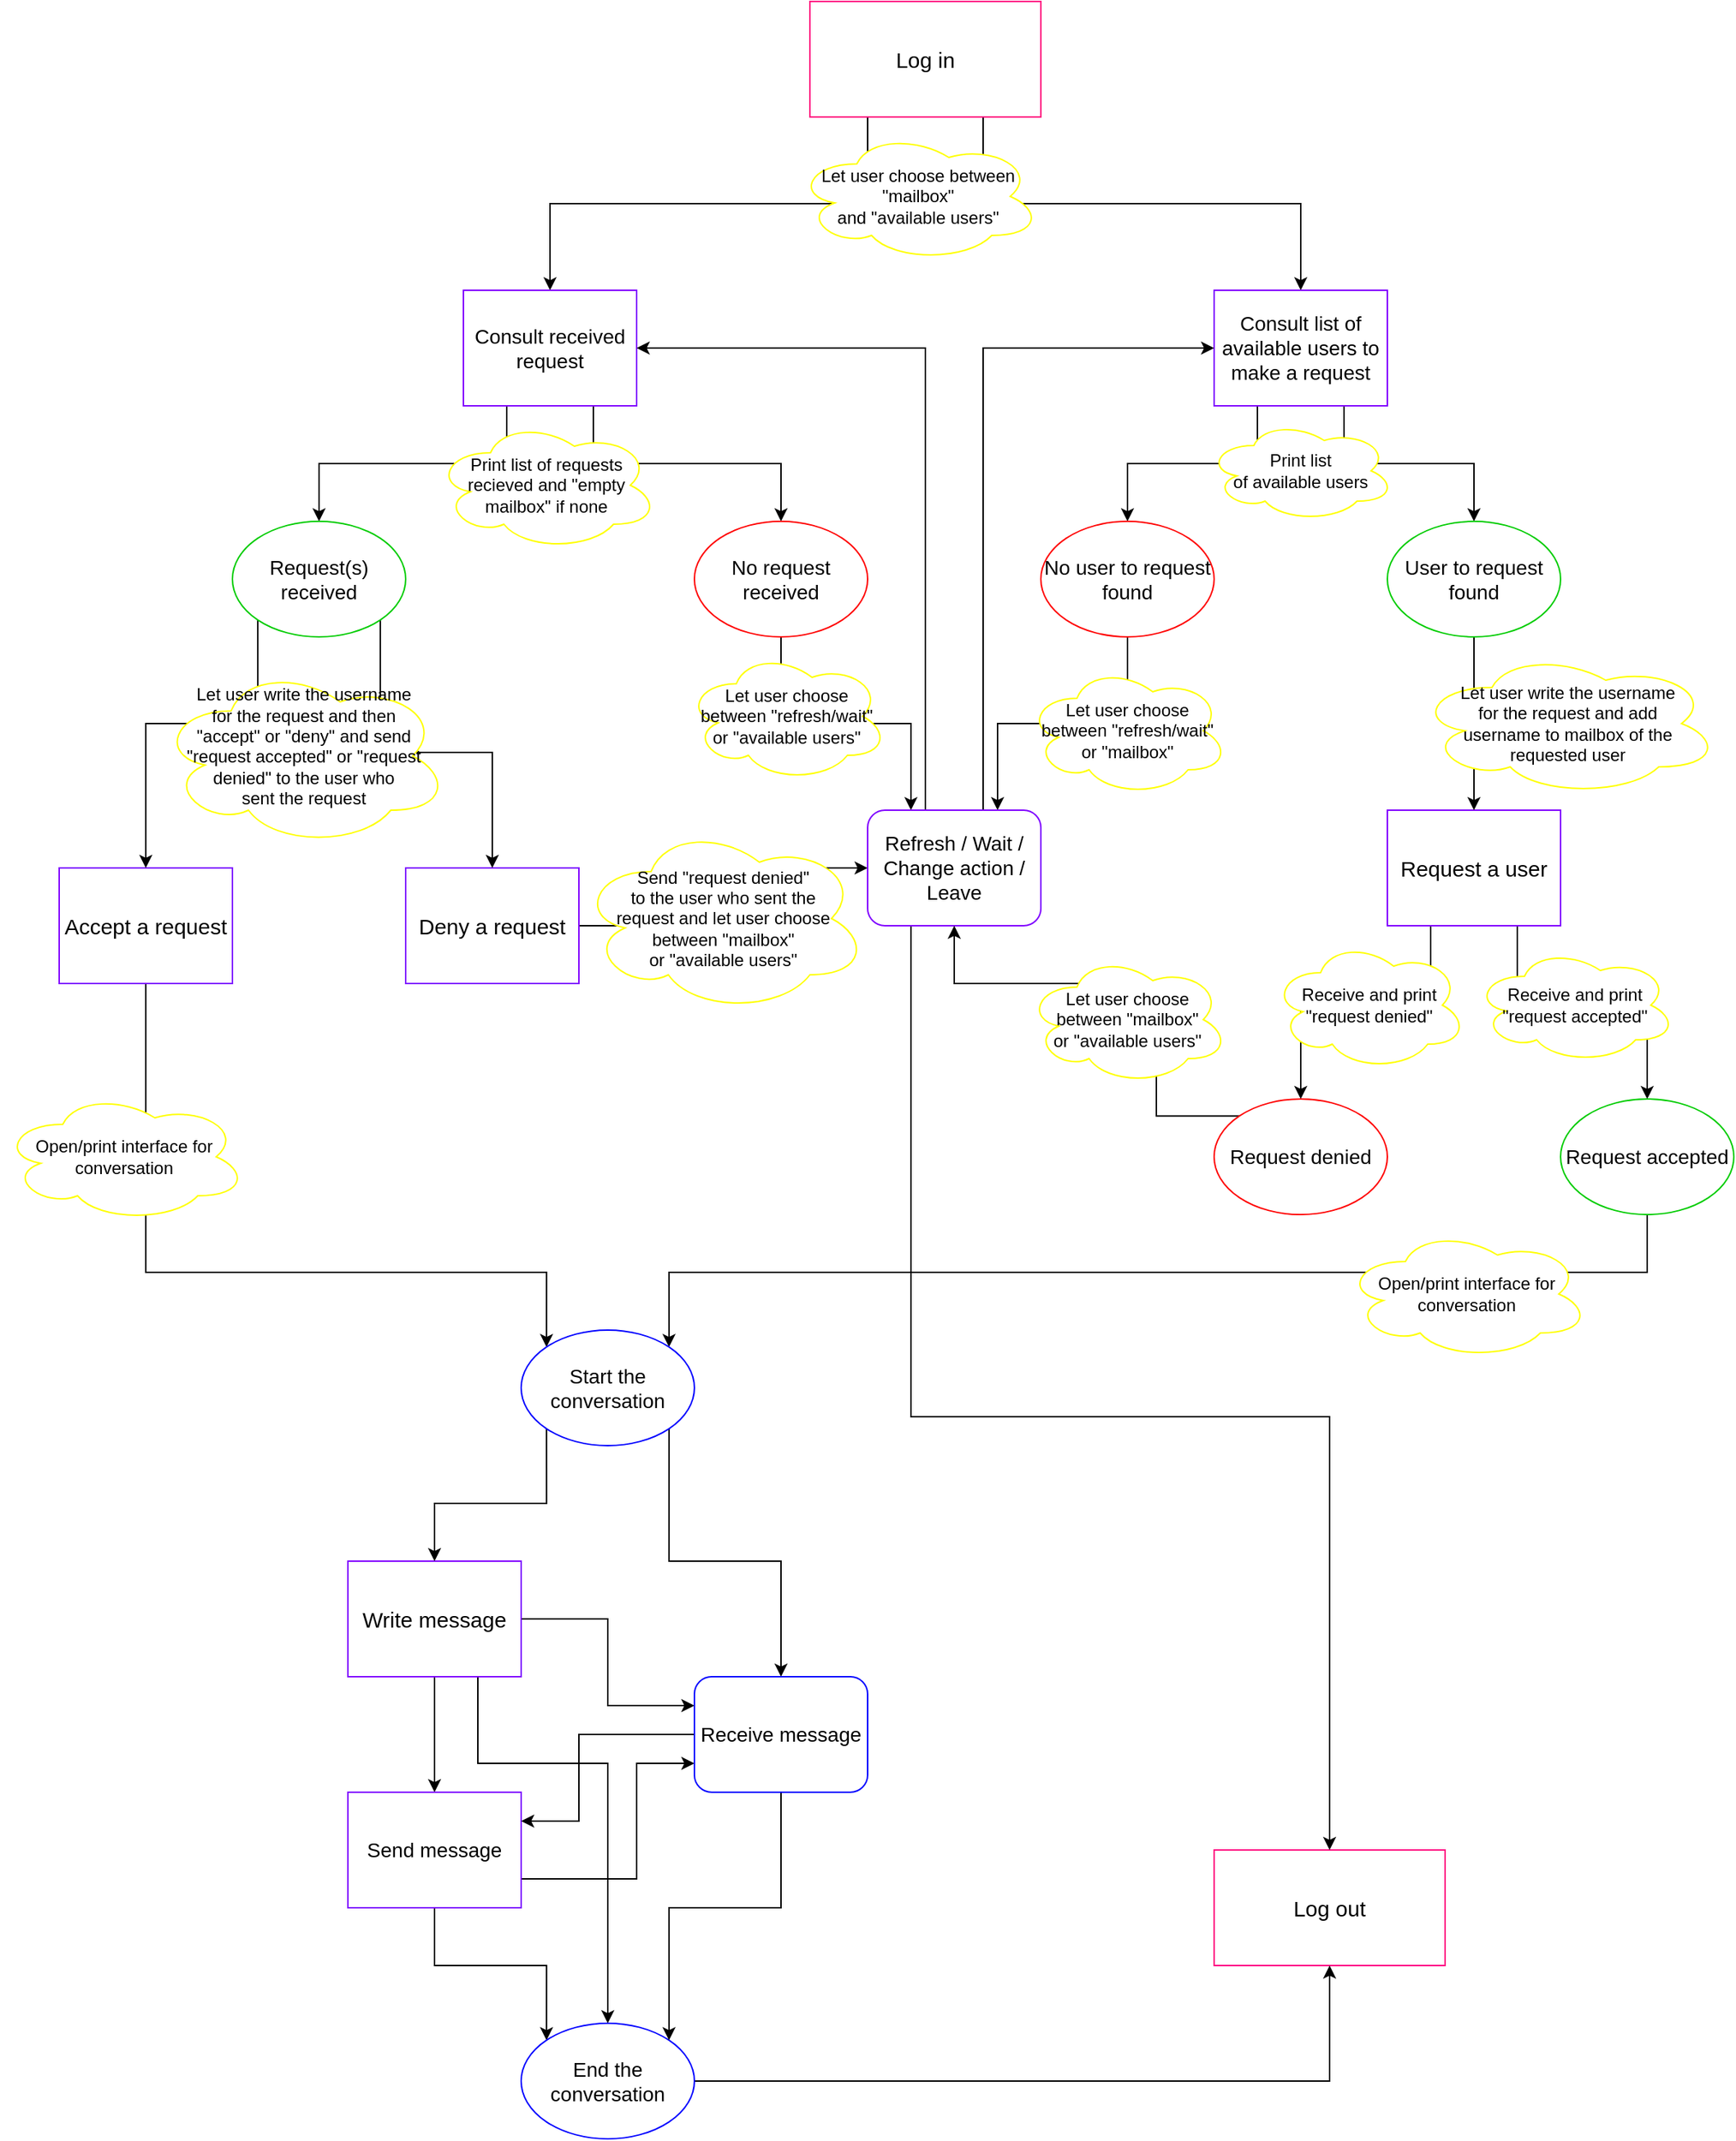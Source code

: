 <mxfile version="13.9.9" type="github">
  <diagram id="4xfSyRILvvJ5qcTq9c_M" name="Page-1">
    <mxGraphModel dx="2195" dy="793" grid="1" gridSize="10" guides="1" tooltips="1" connect="1" arrows="1" fold="1" page="1" pageScale="1" pageWidth="827" pageHeight="1169" math="0" shadow="0">
      <root>
        <mxCell id="0" />
        <mxCell id="1" parent="0" />
        <mxCell id="45BCsNxyUKKtiH-OP_Ch-13" style="edgeStyle=orthogonalEdgeStyle;rounded=0;orthogonalLoop=1;jettySize=auto;html=1;entryX=0.5;entryY=0;entryDx=0;entryDy=0;exitX=0.25;exitY=1;exitDx=0;exitDy=0;" parent="1" source="45BCsNxyUKKtiH-OP_Ch-1" target="45BCsNxyUKKtiH-OP_Ch-4" edge="1">
          <mxGeometry relative="1" as="geometry" />
        </mxCell>
        <mxCell id="45BCsNxyUKKtiH-OP_Ch-14" style="edgeStyle=orthogonalEdgeStyle;rounded=0;orthogonalLoop=1;jettySize=auto;html=1;entryX=0.5;entryY=0;entryDx=0;entryDy=0;exitX=0.75;exitY=1;exitDx=0;exitDy=0;" parent="1" source="45BCsNxyUKKtiH-OP_Ch-1" target="45BCsNxyUKKtiH-OP_Ch-3" edge="1">
          <mxGeometry relative="1" as="geometry" />
        </mxCell>
        <mxCell id="45BCsNxyUKKtiH-OP_Ch-1" value="&lt;font style=&quot;font-size: 15px&quot;&gt;Log in&lt;/font&gt;" style="rounded=0;whiteSpace=wrap;html=1;strokeColor=#FF0080;" parent="1" vertex="1">
          <mxGeometry x="360" width="160" height="80" as="geometry" />
        </mxCell>
        <mxCell id="45BCsNxyUKKtiH-OP_Ch-2" value="&lt;font style=&quot;font-size: 15px&quot;&gt;Log out&lt;/font&gt;" style="rounded=0;whiteSpace=wrap;html=1;strokeColor=#FF0080;" parent="1" vertex="1">
          <mxGeometry x="640" y="1280" width="160" height="80" as="geometry" />
        </mxCell>
        <mxCell id="45BCsNxyUKKtiH-OP_Ch-34" style="edgeStyle=orthogonalEdgeStyle;rounded=0;orthogonalLoop=1;jettySize=auto;html=1;entryX=0.5;entryY=0;entryDx=0;entryDy=0;exitX=0.25;exitY=1;exitDx=0;exitDy=0;" parent="1" source="45BCsNxyUKKtiH-OP_Ch-3" target="45BCsNxyUKKtiH-OP_Ch-31" edge="1">
          <mxGeometry relative="1" as="geometry" />
        </mxCell>
        <mxCell id="45BCsNxyUKKtiH-OP_Ch-43" style="edgeStyle=orthogonalEdgeStyle;rounded=0;orthogonalLoop=1;jettySize=auto;html=1;exitX=0.75;exitY=1;exitDx=0;exitDy=0;" parent="1" source="45BCsNxyUKKtiH-OP_Ch-3" target="45BCsNxyUKKtiH-OP_Ch-32" edge="1">
          <mxGeometry relative="1" as="geometry" />
        </mxCell>
        <mxCell id="45BCsNxyUKKtiH-OP_Ch-3" value="&lt;font style=&quot;font-size: 14px&quot;&gt;Consult list of available users to make a request&lt;/font&gt;" style="rounded=0;whiteSpace=wrap;html=1;strokeColor=#7F00FF;" parent="1" vertex="1">
          <mxGeometry x="640" y="200" width="120" height="80" as="geometry" />
        </mxCell>
        <mxCell id="45BCsNxyUKKtiH-OP_Ch-24" style="edgeStyle=orthogonalEdgeStyle;rounded=0;orthogonalLoop=1;jettySize=auto;html=1;entryX=0.5;entryY=0;entryDx=0;entryDy=0;exitX=0.25;exitY=1;exitDx=0;exitDy=0;" parent="1" source="45BCsNxyUKKtiH-OP_Ch-4" target="45BCsNxyUKKtiH-OP_Ch-21" edge="1">
          <mxGeometry relative="1" as="geometry" />
        </mxCell>
        <mxCell id="45BCsNxyUKKtiH-OP_Ch-25" style="edgeStyle=orthogonalEdgeStyle;rounded=0;orthogonalLoop=1;jettySize=auto;html=1;exitX=0.75;exitY=1;exitDx=0;exitDy=0;" parent="1" source="45BCsNxyUKKtiH-OP_Ch-4" target="45BCsNxyUKKtiH-OP_Ch-23" edge="1">
          <mxGeometry relative="1" as="geometry" />
        </mxCell>
        <mxCell id="45BCsNxyUKKtiH-OP_Ch-4" value="&lt;font style=&quot;font-size: 14px&quot;&gt;Consult received request&lt;/font&gt;" style="rounded=0;whiteSpace=wrap;html=1;strokeColor=#7F00FF;" parent="1" vertex="1">
          <mxGeometry x="120" y="200" width="120" height="80" as="geometry" />
        </mxCell>
        <mxCell id="45BCsNxyUKKtiH-OP_Ch-55" style="edgeStyle=orthogonalEdgeStyle;rounded=0;orthogonalLoop=1;jettySize=auto;html=1;entryX=0.5;entryY=0;entryDx=0;entryDy=0;exitX=0.25;exitY=1;exitDx=0;exitDy=0;" parent="1" source="45BCsNxyUKKtiH-OP_Ch-5" target="45BCsNxyUKKtiH-OP_Ch-53" edge="1">
          <mxGeometry relative="1" as="geometry" />
        </mxCell>
        <mxCell id="45BCsNxyUKKtiH-OP_Ch-56" style="edgeStyle=orthogonalEdgeStyle;rounded=0;orthogonalLoop=1;jettySize=auto;html=1;exitX=0.75;exitY=1;exitDx=0;exitDy=0;" parent="1" source="45BCsNxyUKKtiH-OP_Ch-5" target="45BCsNxyUKKtiH-OP_Ch-54" edge="1">
          <mxGeometry relative="1" as="geometry" />
        </mxCell>
        <mxCell id="45BCsNxyUKKtiH-OP_Ch-5" value="&lt;font style=&quot;font-size: 15px&quot;&gt;Request a user&lt;br&gt;&lt;/font&gt;" style="rounded=0;whiteSpace=wrap;html=1;strokeColor=#7F00FF;" parent="1" vertex="1">
          <mxGeometry x="760" y="560" width="120" height="80" as="geometry" />
        </mxCell>
        <mxCell id="45BCsNxyUKKtiH-OP_Ch-77" style="edgeStyle=orthogonalEdgeStyle;rounded=0;orthogonalLoop=1;jettySize=auto;html=1;entryX=0;entryY=0;entryDx=0;entryDy=0;" parent="1" source="45BCsNxyUKKtiH-OP_Ch-7" target="45BCsNxyUKKtiH-OP_Ch-64" edge="1">
          <mxGeometry relative="1" as="geometry">
            <Array as="points">
              <mxPoint x="-100" y="880" />
              <mxPoint x="178" y="880" />
            </Array>
          </mxGeometry>
        </mxCell>
        <mxCell id="45BCsNxyUKKtiH-OP_Ch-7" value="&lt;font style=&quot;font-size: 15px&quot;&gt;Accept a request&lt;br&gt;&lt;/font&gt;" style="rounded=0;whiteSpace=wrap;html=1;strokeColor=#7F00FF;" parent="1" vertex="1">
          <mxGeometry x="-160" y="600" width="120" height="80" as="geometry" />
        </mxCell>
        <mxCell id="45BCsNxyUKKtiH-OP_Ch-52" style="edgeStyle=orthogonalEdgeStyle;rounded=0;orthogonalLoop=1;jettySize=auto;html=1;entryX=0;entryY=0.5;entryDx=0;entryDy=0;exitX=1;exitY=0.5;exitDx=0;exitDy=0;" parent="1" source="45BCsNxyUKKtiH-OP_Ch-8" target="45BCsNxyUKKtiH-OP_Ch-46" edge="1">
          <mxGeometry relative="1" as="geometry" />
        </mxCell>
        <mxCell id="45BCsNxyUKKtiH-OP_Ch-8" value="&lt;font style=&quot;font-size: 15px&quot;&gt;Deny a request&lt;br&gt;&lt;/font&gt;" style="rounded=0;whiteSpace=wrap;html=1;strokeColor=#7F00FF;" parent="1" vertex="1">
          <mxGeometry x="80" y="600" width="120" height="80" as="geometry" />
        </mxCell>
        <mxCell id="45BCsNxyUKKtiH-OP_Ch-81" style="edgeStyle=orthogonalEdgeStyle;rounded=0;orthogonalLoop=1;jettySize=auto;html=1;entryX=0.5;entryY=0;entryDx=0;entryDy=0;" parent="1" source="45BCsNxyUKKtiH-OP_Ch-9" target="45BCsNxyUKKtiH-OP_Ch-10" edge="1">
          <mxGeometry relative="1" as="geometry" />
        </mxCell>
        <mxCell id="45BCsNxyUKKtiH-OP_Ch-87" style="edgeStyle=orthogonalEdgeStyle;rounded=0;orthogonalLoop=1;jettySize=auto;html=1;exitX=0.75;exitY=1;exitDx=0;exitDy=0;entryX=0.5;entryY=0;entryDx=0;entryDy=0;" parent="1" source="45BCsNxyUKKtiH-OP_Ch-9" target="45BCsNxyUKKtiH-OP_Ch-66" edge="1">
          <mxGeometry relative="1" as="geometry">
            <Array as="points">
              <mxPoint x="130" y="1220" />
              <mxPoint x="220" y="1220" />
            </Array>
          </mxGeometry>
        </mxCell>
        <mxCell id="45BCsNxyUKKtiH-OP_Ch-89" style="edgeStyle=orthogonalEdgeStyle;rounded=0;orthogonalLoop=1;jettySize=auto;html=1;entryX=0;entryY=0.25;entryDx=0;entryDy=0;" parent="1" source="45BCsNxyUKKtiH-OP_Ch-9" target="45BCsNxyUKKtiH-OP_Ch-68" edge="1">
          <mxGeometry relative="1" as="geometry" />
        </mxCell>
        <mxCell id="45BCsNxyUKKtiH-OP_Ch-9" value="&lt;font style=&quot;font-size: 15px&quot;&gt;Write message&lt;br&gt;&lt;/font&gt;" style="rounded=0;whiteSpace=wrap;html=1;strokeColor=#7F00FF;" parent="1" vertex="1">
          <mxGeometry x="40" y="1080" width="120" height="80" as="geometry" />
        </mxCell>
        <mxCell id="45BCsNxyUKKtiH-OP_Ch-84" style="edgeStyle=orthogonalEdgeStyle;rounded=0;orthogonalLoop=1;jettySize=auto;html=1;entryX=0;entryY=0;entryDx=0;entryDy=0;" parent="1" source="45BCsNxyUKKtiH-OP_Ch-10" target="45BCsNxyUKKtiH-OP_Ch-66" edge="1">
          <mxGeometry relative="1" as="geometry" />
        </mxCell>
        <mxCell id="45BCsNxyUKKtiH-OP_Ch-91" style="edgeStyle=orthogonalEdgeStyle;rounded=0;orthogonalLoop=1;jettySize=auto;html=1;exitX=1;exitY=0.75;exitDx=0;exitDy=0;entryX=0;entryY=0.75;entryDx=0;entryDy=0;" parent="1" source="45BCsNxyUKKtiH-OP_Ch-10" target="45BCsNxyUKKtiH-OP_Ch-68" edge="1">
          <mxGeometry relative="1" as="geometry">
            <Array as="points">
              <mxPoint x="240" y="1300" />
              <mxPoint x="240" y="1220" />
            </Array>
          </mxGeometry>
        </mxCell>
        <mxCell id="45BCsNxyUKKtiH-OP_Ch-10" value="&lt;font style=&quot;font-size: 14px&quot;&gt;Send message&lt;/font&gt;" style="rounded=0;whiteSpace=wrap;html=1;strokeColor=#7F00FF;" parent="1" vertex="1">
          <mxGeometry x="40" y="1240" width="120" height="80" as="geometry" />
        </mxCell>
        <mxCell id="45BCsNxyUKKtiH-OP_Ch-28" style="edgeStyle=orthogonalEdgeStyle;rounded=0;orthogonalLoop=1;jettySize=auto;html=1;entryX=0.5;entryY=0;entryDx=0;entryDy=0;exitX=0;exitY=1;exitDx=0;exitDy=0;" parent="1" source="45BCsNxyUKKtiH-OP_Ch-21" target="45BCsNxyUKKtiH-OP_Ch-7" edge="1">
          <mxGeometry relative="1" as="geometry">
            <Array as="points">
              <mxPoint x="-22" y="500" />
              <mxPoint x="-100" y="500" />
            </Array>
          </mxGeometry>
        </mxCell>
        <mxCell id="45BCsNxyUKKtiH-OP_Ch-29" style="edgeStyle=orthogonalEdgeStyle;rounded=0;orthogonalLoop=1;jettySize=auto;html=1;exitX=1;exitY=1;exitDx=0;exitDy=0;" parent="1" source="45BCsNxyUKKtiH-OP_Ch-21" target="45BCsNxyUKKtiH-OP_Ch-8" edge="1">
          <mxGeometry relative="1" as="geometry" />
        </mxCell>
        <mxCell id="45BCsNxyUKKtiH-OP_Ch-21" value="&lt;font style=&quot;font-size: 14px&quot;&gt;Request(s) received&lt;/font&gt;" style="ellipse;whiteSpace=wrap;html=1;strokeColor=#00CC00;" parent="1" vertex="1">
          <mxGeometry x="-40" y="360" width="120" height="80" as="geometry" />
        </mxCell>
        <mxCell id="45BCsNxyUKKtiH-OP_Ch-47" style="edgeStyle=orthogonalEdgeStyle;rounded=0;orthogonalLoop=1;jettySize=auto;html=1;entryX=0.25;entryY=0;entryDx=0;entryDy=0;" parent="1" source="45BCsNxyUKKtiH-OP_Ch-23" target="45BCsNxyUKKtiH-OP_Ch-46" edge="1">
          <mxGeometry relative="1" as="geometry" />
        </mxCell>
        <mxCell id="45BCsNxyUKKtiH-OP_Ch-23" value="&lt;font style=&quot;font-size: 14px&quot;&gt;No request received&lt;/font&gt;" style="ellipse;whiteSpace=wrap;html=1;strokeColor=#FF0000;" parent="1" vertex="1">
          <mxGeometry x="280" y="360" width="120" height="80" as="geometry" />
        </mxCell>
        <mxCell id="45BCsNxyUKKtiH-OP_Ch-48" style="edgeStyle=orthogonalEdgeStyle;rounded=0;orthogonalLoop=1;jettySize=auto;html=1;entryX=0.75;entryY=0;entryDx=0;entryDy=0;" parent="1" source="45BCsNxyUKKtiH-OP_Ch-31" target="45BCsNxyUKKtiH-OP_Ch-46" edge="1">
          <mxGeometry relative="1" as="geometry" />
        </mxCell>
        <mxCell id="45BCsNxyUKKtiH-OP_Ch-31" value="&lt;font style=&quot;font-size: 14px&quot;&gt;No user to reques&lt;/font&gt;&lt;font style=&quot;font-size: 14px&quot;&gt;t found&lt;/font&gt;" style="ellipse;whiteSpace=wrap;html=1;strokeColor=#FF0000;" parent="1" vertex="1">
          <mxGeometry x="520" y="360" width="120" height="80" as="geometry" />
        </mxCell>
        <mxCell id="45BCsNxyUKKtiH-OP_Ch-41" style="edgeStyle=orthogonalEdgeStyle;rounded=0;orthogonalLoop=1;jettySize=auto;html=1;" parent="1" source="45BCsNxyUKKtiH-OP_Ch-32" target="45BCsNxyUKKtiH-OP_Ch-5" edge="1">
          <mxGeometry relative="1" as="geometry" />
        </mxCell>
        <mxCell id="45BCsNxyUKKtiH-OP_Ch-32" value="&lt;font style=&quot;font-size: 14px&quot;&gt;User to reques&lt;/font&gt;&lt;font style=&quot;font-size: 14px&quot;&gt;t found&lt;br&gt;&lt;/font&gt;" style="ellipse;whiteSpace=wrap;html=1;strokeColor=#00CC00;" parent="1" vertex="1">
          <mxGeometry x="760" y="360" width="120" height="80" as="geometry" />
        </mxCell>
        <mxCell id="45BCsNxyUKKtiH-OP_Ch-95" style="edgeStyle=orthogonalEdgeStyle;rounded=0;orthogonalLoop=1;jettySize=auto;html=1;exitX=0.25;exitY=1;exitDx=0;exitDy=0;entryX=0.5;entryY=0;entryDx=0;entryDy=0;" parent="1" source="45BCsNxyUKKtiH-OP_Ch-46" target="45BCsNxyUKKtiH-OP_Ch-2" edge="1">
          <mxGeometry relative="1" as="geometry">
            <Array as="points">
              <mxPoint x="430" y="980" />
              <mxPoint x="720" y="980" />
            </Array>
          </mxGeometry>
        </mxCell>
        <mxCell id="45BCsNxyUKKtiH-OP_Ch-97" style="edgeStyle=orthogonalEdgeStyle;rounded=0;orthogonalLoop=1;jettySize=auto;html=1;entryX=1;entryY=0.5;entryDx=0;entryDy=0;" parent="1" source="45BCsNxyUKKtiH-OP_Ch-46" target="45BCsNxyUKKtiH-OP_Ch-4" edge="1">
          <mxGeometry relative="1" as="geometry">
            <Array as="points">
              <mxPoint x="440" y="240" />
            </Array>
          </mxGeometry>
        </mxCell>
        <mxCell id="45BCsNxyUKKtiH-OP_Ch-98" style="edgeStyle=orthogonalEdgeStyle;rounded=0;orthogonalLoop=1;jettySize=auto;html=1;entryX=0;entryY=0.5;entryDx=0;entryDy=0;" parent="1" source="45BCsNxyUKKtiH-OP_Ch-46" target="45BCsNxyUKKtiH-OP_Ch-3" edge="1">
          <mxGeometry relative="1" as="geometry">
            <Array as="points">
              <mxPoint x="480" y="240" />
            </Array>
          </mxGeometry>
        </mxCell>
        <mxCell id="45BCsNxyUKKtiH-OP_Ch-46" value="&lt;div&gt;&lt;font style=&quot;font-size: 14px&quot;&gt;Refresh / Wait / Change action /&lt;/font&gt;&lt;/div&gt;&lt;div&gt;&lt;font style=&quot;font-size: 14px&quot;&gt;Leave&lt;br&gt;&lt;/font&gt;&lt;/div&gt;" style="rounded=1;whiteSpace=wrap;html=1;strokeColor=#7F00FF;" parent="1" vertex="1">
          <mxGeometry x="400" y="560" width="120" height="80" as="geometry" />
        </mxCell>
        <mxCell id="45BCsNxyUKKtiH-OP_Ch-57" style="edgeStyle=orthogonalEdgeStyle;rounded=0;orthogonalLoop=1;jettySize=auto;html=1;exitX=0;exitY=0;exitDx=0;exitDy=0;entryX=0.5;entryY=1;entryDx=0;entryDy=0;" parent="1" source="45BCsNxyUKKtiH-OP_Ch-53" target="45BCsNxyUKKtiH-OP_Ch-46" edge="1">
          <mxGeometry relative="1" as="geometry">
            <Array as="points">
              <mxPoint x="600" y="772" />
              <mxPoint x="600" y="680" />
              <mxPoint x="460" y="680" />
            </Array>
          </mxGeometry>
        </mxCell>
        <mxCell id="45BCsNxyUKKtiH-OP_Ch-53" value="&lt;font style=&quot;font-size: 14px&quot;&gt;Request denied&lt;/font&gt;" style="ellipse;whiteSpace=wrap;html=1;strokeColor=#FF0000;" parent="1" vertex="1">
          <mxGeometry x="640" y="760" width="120" height="80" as="geometry" />
        </mxCell>
        <mxCell id="45BCsNxyUKKtiH-OP_Ch-78" style="edgeStyle=orthogonalEdgeStyle;rounded=0;orthogonalLoop=1;jettySize=auto;html=1;entryX=1;entryY=0;entryDx=0;entryDy=0;" parent="1" source="45BCsNxyUKKtiH-OP_Ch-54" target="45BCsNxyUKKtiH-OP_Ch-64" edge="1">
          <mxGeometry relative="1" as="geometry">
            <Array as="points">
              <mxPoint x="940" y="880" />
              <mxPoint x="262" y="880" />
            </Array>
          </mxGeometry>
        </mxCell>
        <mxCell id="45BCsNxyUKKtiH-OP_Ch-54" value="&lt;font style=&quot;font-size: 14px&quot;&gt;Request accepted&lt;/font&gt;" style="ellipse;whiteSpace=wrap;html=1;strokeColor=#00CC00;" parent="1" vertex="1">
          <mxGeometry x="880" y="760" width="120" height="80" as="geometry" />
        </mxCell>
        <mxCell id="45BCsNxyUKKtiH-OP_Ch-79" style="edgeStyle=orthogonalEdgeStyle;rounded=0;orthogonalLoop=1;jettySize=auto;html=1;entryX=0.5;entryY=0;entryDx=0;entryDy=0;exitX=0;exitY=1;exitDx=0;exitDy=0;" parent="1" source="45BCsNxyUKKtiH-OP_Ch-64" target="45BCsNxyUKKtiH-OP_Ch-9" edge="1">
          <mxGeometry relative="1" as="geometry" />
        </mxCell>
        <mxCell id="45BCsNxyUKKtiH-OP_Ch-80" style="edgeStyle=orthogonalEdgeStyle;rounded=0;orthogonalLoop=1;jettySize=auto;html=1;exitX=1;exitY=1;exitDx=0;exitDy=0;" parent="1" source="45BCsNxyUKKtiH-OP_Ch-64" target="45BCsNxyUKKtiH-OP_Ch-68" edge="1">
          <mxGeometry relative="1" as="geometry" />
        </mxCell>
        <mxCell id="45BCsNxyUKKtiH-OP_Ch-64" value="&lt;font style=&quot;font-size: 14px&quot;&gt;Start the conversation&lt;/font&gt;" style="ellipse;whiteSpace=wrap;html=1;strokeColor=#0000FF;" parent="1" vertex="1">
          <mxGeometry x="160" y="920" width="120" height="80" as="geometry" />
        </mxCell>
        <mxCell id="45BCsNxyUKKtiH-OP_Ch-92" style="edgeStyle=orthogonalEdgeStyle;rounded=0;orthogonalLoop=1;jettySize=auto;html=1;entryX=0.5;entryY=1;entryDx=0;entryDy=0;" parent="1" source="45BCsNxyUKKtiH-OP_Ch-66" target="45BCsNxyUKKtiH-OP_Ch-2" edge="1">
          <mxGeometry relative="1" as="geometry" />
        </mxCell>
        <mxCell id="45BCsNxyUKKtiH-OP_Ch-66" value="&lt;font style=&quot;font-size: 14px&quot;&gt;End the conversation&lt;/font&gt;" style="ellipse;whiteSpace=wrap;html=1;strokeColor=#0000FF;" parent="1" vertex="1">
          <mxGeometry x="160" y="1400" width="120" height="80" as="geometry" />
        </mxCell>
        <mxCell id="45BCsNxyUKKtiH-OP_Ch-86" style="edgeStyle=orthogonalEdgeStyle;rounded=0;orthogonalLoop=1;jettySize=auto;html=1;entryX=1;entryY=0;entryDx=0;entryDy=0;" parent="1" source="45BCsNxyUKKtiH-OP_Ch-68" target="45BCsNxyUKKtiH-OP_Ch-66" edge="1">
          <mxGeometry relative="1" as="geometry" />
        </mxCell>
        <mxCell id="45BCsNxyUKKtiH-OP_Ch-90" style="edgeStyle=orthogonalEdgeStyle;rounded=0;orthogonalLoop=1;jettySize=auto;html=1;entryX=1;entryY=0.25;entryDx=0;entryDy=0;" parent="1" source="45BCsNxyUKKtiH-OP_Ch-68" target="45BCsNxyUKKtiH-OP_Ch-10" edge="1">
          <mxGeometry relative="1" as="geometry">
            <Array as="points">
              <mxPoint x="200" y="1200" />
              <mxPoint x="200" y="1260" />
            </Array>
          </mxGeometry>
        </mxCell>
        <mxCell id="45BCsNxyUKKtiH-OP_Ch-68" value="&lt;font style=&quot;font-size: 14px&quot;&gt;Receive message&lt;/font&gt;" style="rounded=1;whiteSpace=wrap;html=1;strokeColor=#0000FF;" parent="1" vertex="1">
          <mxGeometry x="280" y="1160" width="120" height="80" as="geometry" />
        </mxCell>
        <mxCell id="0HnCs26YUn6dYnlejCGZ-3" value="&lt;div&gt;&lt;font style=&quot;font-size: 12px&quot;&gt;Print list &lt;br&gt;&lt;/font&gt;&lt;/div&gt;&lt;div&gt;&lt;font style=&quot;font-size: 12px&quot;&gt;&lt;font style=&quot;font-size: 12px&quot;&gt;of available users&lt;/font&gt;&lt;br&gt;&lt;/font&gt;&lt;/div&gt;" style="ellipse;shape=cloud;whiteSpace=wrap;html=1;strokeColor=#FFFF00;" vertex="1" parent="1">
          <mxGeometry x="635" y="290" width="130" height="70" as="geometry" />
        </mxCell>
        <mxCell id="0HnCs26YUn6dYnlejCGZ-4" value="&lt;div&gt;&lt;font style=&quot;font-size: 12px&quot;&gt;Let user choose between &quot;mailbox&quot; &lt;br&gt;&lt;/font&gt;&lt;/div&gt;&lt;div&gt;&lt;font style=&quot;font-size: 12px&quot;&gt;and &quot;available users&quot;&lt;br&gt;&lt;/font&gt;&lt;/div&gt;" style="ellipse;shape=cloud;whiteSpace=wrap;html=1;strokeColor=#FFFF00;" vertex="1" parent="1">
          <mxGeometry x="350" y="90" width="170" height="90" as="geometry" />
        </mxCell>
        <mxCell id="0HnCs26YUn6dYnlejCGZ-5" value="&lt;div&gt;Let user write the username &lt;br&gt;&lt;/div&gt;&lt;div&gt;for the request and add &lt;br&gt;&lt;/div&gt;&lt;div&gt;username to mailbox of the &lt;br&gt;&lt;/div&gt;&lt;div&gt;requested user&lt;/div&gt;" style="ellipse;shape=cloud;whiteSpace=wrap;html=1;strokeColor=#FFFF00;" vertex="1" parent="1">
          <mxGeometry x="780" y="450" width="210" height="100" as="geometry" />
        </mxCell>
        <mxCell id="0HnCs26YUn6dYnlejCGZ-6" value="Print list of requests recieved and &quot;empty mailbox&quot; if none" style="ellipse;shape=cloud;whiteSpace=wrap;html=1;strokeColor=#FFFF00;" vertex="1" parent="1">
          <mxGeometry x="100" y="290" width="155" height="90" as="geometry" />
        </mxCell>
        <mxCell id="0HnCs26YUn6dYnlejCGZ-7" value="&lt;div&gt;Let user write the username &lt;br&gt;&lt;/div&gt;&lt;div&gt;for the request and then &lt;br&gt;&lt;/div&gt;&lt;div&gt;&quot;accept&quot; or &quot;deny&quot; and send &lt;br&gt;&lt;/div&gt;&lt;div&gt;&quot;request accepted&quot; or &quot;request denied&quot; to the user who &lt;br&gt;&lt;/div&gt;&lt;div&gt;sent the request&lt;br&gt;&lt;/div&gt;&lt;div&gt;&lt;br&gt;&lt;/div&gt;" style="ellipse;shape=cloud;whiteSpace=wrap;html=1;strokeColor=#FFFF00;" vertex="1" parent="1">
          <mxGeometry x="-91.25" y="460" width="201.25" height="125" as="geometry" />
        </mxCell>
        <mxCell id="0HnCs26YUn6dYnlejCGZ-8" value="&lt;div&gt;Let user choose &lt;br&gt;&lt;/div&gt;&lt;div&gt;between &quot;refresh/wait&quot; &lt;br&gt;&lt;/div&gt;&lt;div&gt;or &quot;mailbox&quot;&lt;/div&gt;" style="ellipse;shape=cloud;whiteSpace=wrap;html=1;strokeColor=#FFFF00;" vertex="1" parent="1">
          <mxGeometry x="510" y="460" width="140" height="90" as="geometry" />
        </mxCell>
        <mxCell id="0HnCs26YUn6dYnlejCGZ-9" value="&lt;div&gt;Let user choose &lt;br&gt;&lt;/div&gt;&lt;div&gt;between &quot;refresh/wait&quot; &lt;br&gt;&lt;/div&gt;&lt;div&gt;or &quot;available users&quot;&lt;/div&gt;" style="ellipse;shape=cloud;whiteSpace=wrap;html=1;strokeColor=#FFFF00;" vertex="1" parent="1">
          <mxGeometry x="274" y="450" width="140" height="90" as="geometry" />
        </mxCell>
        <mxCell id="0HnCs26YUn6dYnlejCGZ-10" value="&lt;div&gt;Let user choose &lt;br&gt;&lt;/div&gt;&lt;div&gt;between &quot;mailbox&quot; &lt;br&gt;&lt;/div&gt;&lt;div&gt;or &quot;available users&quot;&lt;/div&gt;" style="ellipse;shape=cloud;whiteSpace=wrap;html=1;strokeColor=#FFFF00;" vertex="1" parent="1">
          <mxGeometry x="510" y="660" width="140" height="90" as="geometry" />
        </mxCell>
        <mxCell id="0HnCs26YUn6dYnlejCGZ-11" value="&lt;div&gt;&lt;div&gt;Send &quot;request denied&quot; &lt;br&gt;&lt;/div&gt;&lt;div&gt;to the user who sent the &lt;br&gt;&lt;/div&gt;request and let user choose &lt;br&gt;&lt;/div&gt;&lt;div&gt;between &quot;mailbox&quot; &lt;br&gt;&lt;/div&gt;&lt;div&gt;or &quot;available users&quot;&lt;/div&gt;" style="ellipse;shape=cloud;whiteSpace=wrap;html=1;strokeColor=#FFFF00;" vertex="1" parent="1">
          <mxGeometry x="200" y="570" width="200" height="130" as="geometry" />
        </mxCell>
        <mxCell id="0HnCs26YUn6dYnlejCGZ-12" value="&lt;div&gt;Receive and print &lt;br&gt;&lt;/div&gt;&lt;div&gt;&quot;request accepted&quot;&lt;/div&gt;" style="ellipse;shape=cloud;whiteSpace=wrap;html=1;strokeColor=#FFFF00;" vertex="1" parent="1">
          <mxGeometry x="820" y="655" width="140" height="80" as="geometry" />
        </mxCell>
        <mxCell id="0HnCs26YUn6dYnlejCGZ-13" value="Open/print interface for conversation" style="ellipse;shape=cloud;whiteSpace=wrap;html=1;strokeColor=#FFFF00;" vertex="1" parent="1">
          <mxGeometry x="-200" y="755" width="170" height="90" as="geometry" />
        </mxCell>
        <mxCell id="0HnCs26YUn6dYnlejCGZ-16" value="Receive and print &quot;request denied&quot;" style="ellipse;shape=cloud;whiteSpace=wrap;html=1;strokeColor=#FFFF00;" vertex="1" parent="1">
          <mxGeometry x="680" y="650" width="135" height="90" as="geometry" />
        </mxCell>
        <mxCell id="0HnCs26YUn6dYnlejCGZ-18" value="Open/print interface for conversation" style="ellipse;shape=cloud;whiteSpace=wrap;html=1;strokeColor=#FFFF00;" vertex="1" parent="1">
          <mxGeometry x="730" y="850" width="170" height="90" as="geometry" />
        </mxCell>
      </root>
    </mxGraphModel>
  </diagram>
</mxfile>
